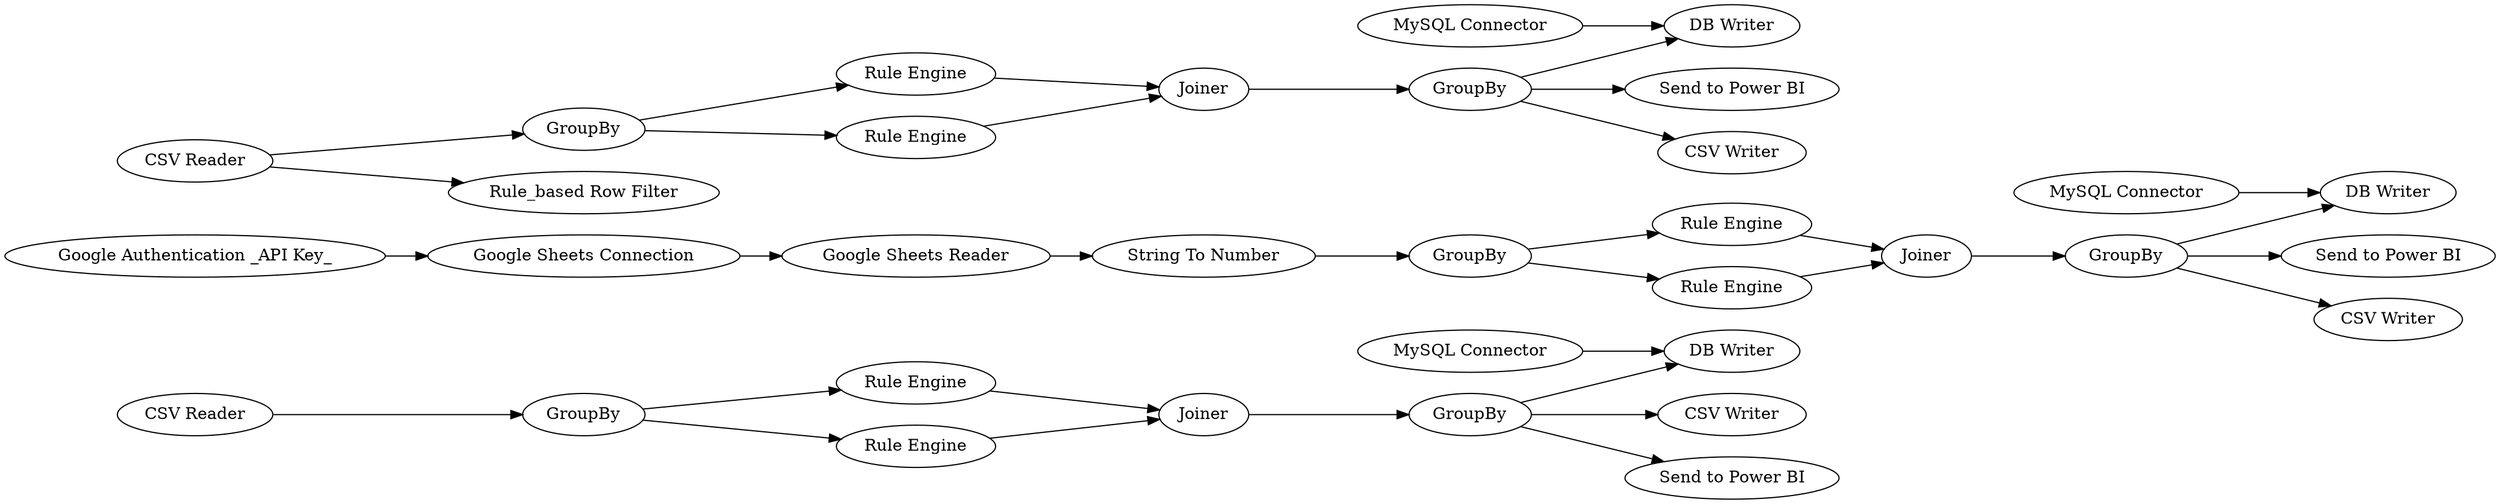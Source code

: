 digraph {
	31 -> 48
	24 -> 26
	44 -> 47
	13 -> 10
	23 -> 24
	41 -> 46
	9 -> 13
	27 -> 34
	27 -> 35
	1 -> 4
	41 -> 39
	18 -> 17
	10 -> 17
	4 -> 11
	21 -> 20
	25 -> 26
	40 -> 47
	26 -> 27
	48 -> 40
	41 -> 45
	47 -> 41
	38 -> 46
	27 -> 33
	48 -> 44
	20 -> 28
	28 -> 23
	10 -> 15
	32 -> 33
	10 -> 14
	1 -> 30
	23 -> 25
	22 -> 21
	11 -> 13
	4 -> 9
	27 [label=GroupBy]
	9 [label="Rule Engine"]
	18 [label="MySQL Connector"]
	21 [label="Google Sheets Connection"]
	26 [label=Joiner]
	32 [label="MySQL Connector"]
	17 [label="DB Writer"]
	24 [label="Rule Engine"]
	41 [label=GroupBy]
	31 [label="CSV Reader"]
	15 [label="Send to Power BI"]
	25 [label="Rule Engine"]
	10 [label=GroupBy]
	48 [label=GroupBy]
	1 [label="CSV Reader"]
	22 [label="Google Authentication _API Key_"]
	28 [label="String To Number"]
	11 [label="Rule Engine"]
	4 [label=GroupBy]
	23 [label=GroupBy]
	47 [label=Joiner]
	14 [label="CSV Writer"]
	38 [label="MySQL Connector"]
	13 [label=Joiner]
	20 [label="Google Sheets Reader"]
	35 [label="CSV Writer"]
	34 [label="Send to Power BI"]
	44 [label="Rule Engine"]
	46 [label="DB Writer"]
	40 [label="Rule Engine"]
	39 [label="CSV Writer"]
	33 [label="DB Writer"]
	30 [label="Rule_based Row Filter"]
	45 [label="Send to Power BI"]
	rankdir=LR
}

